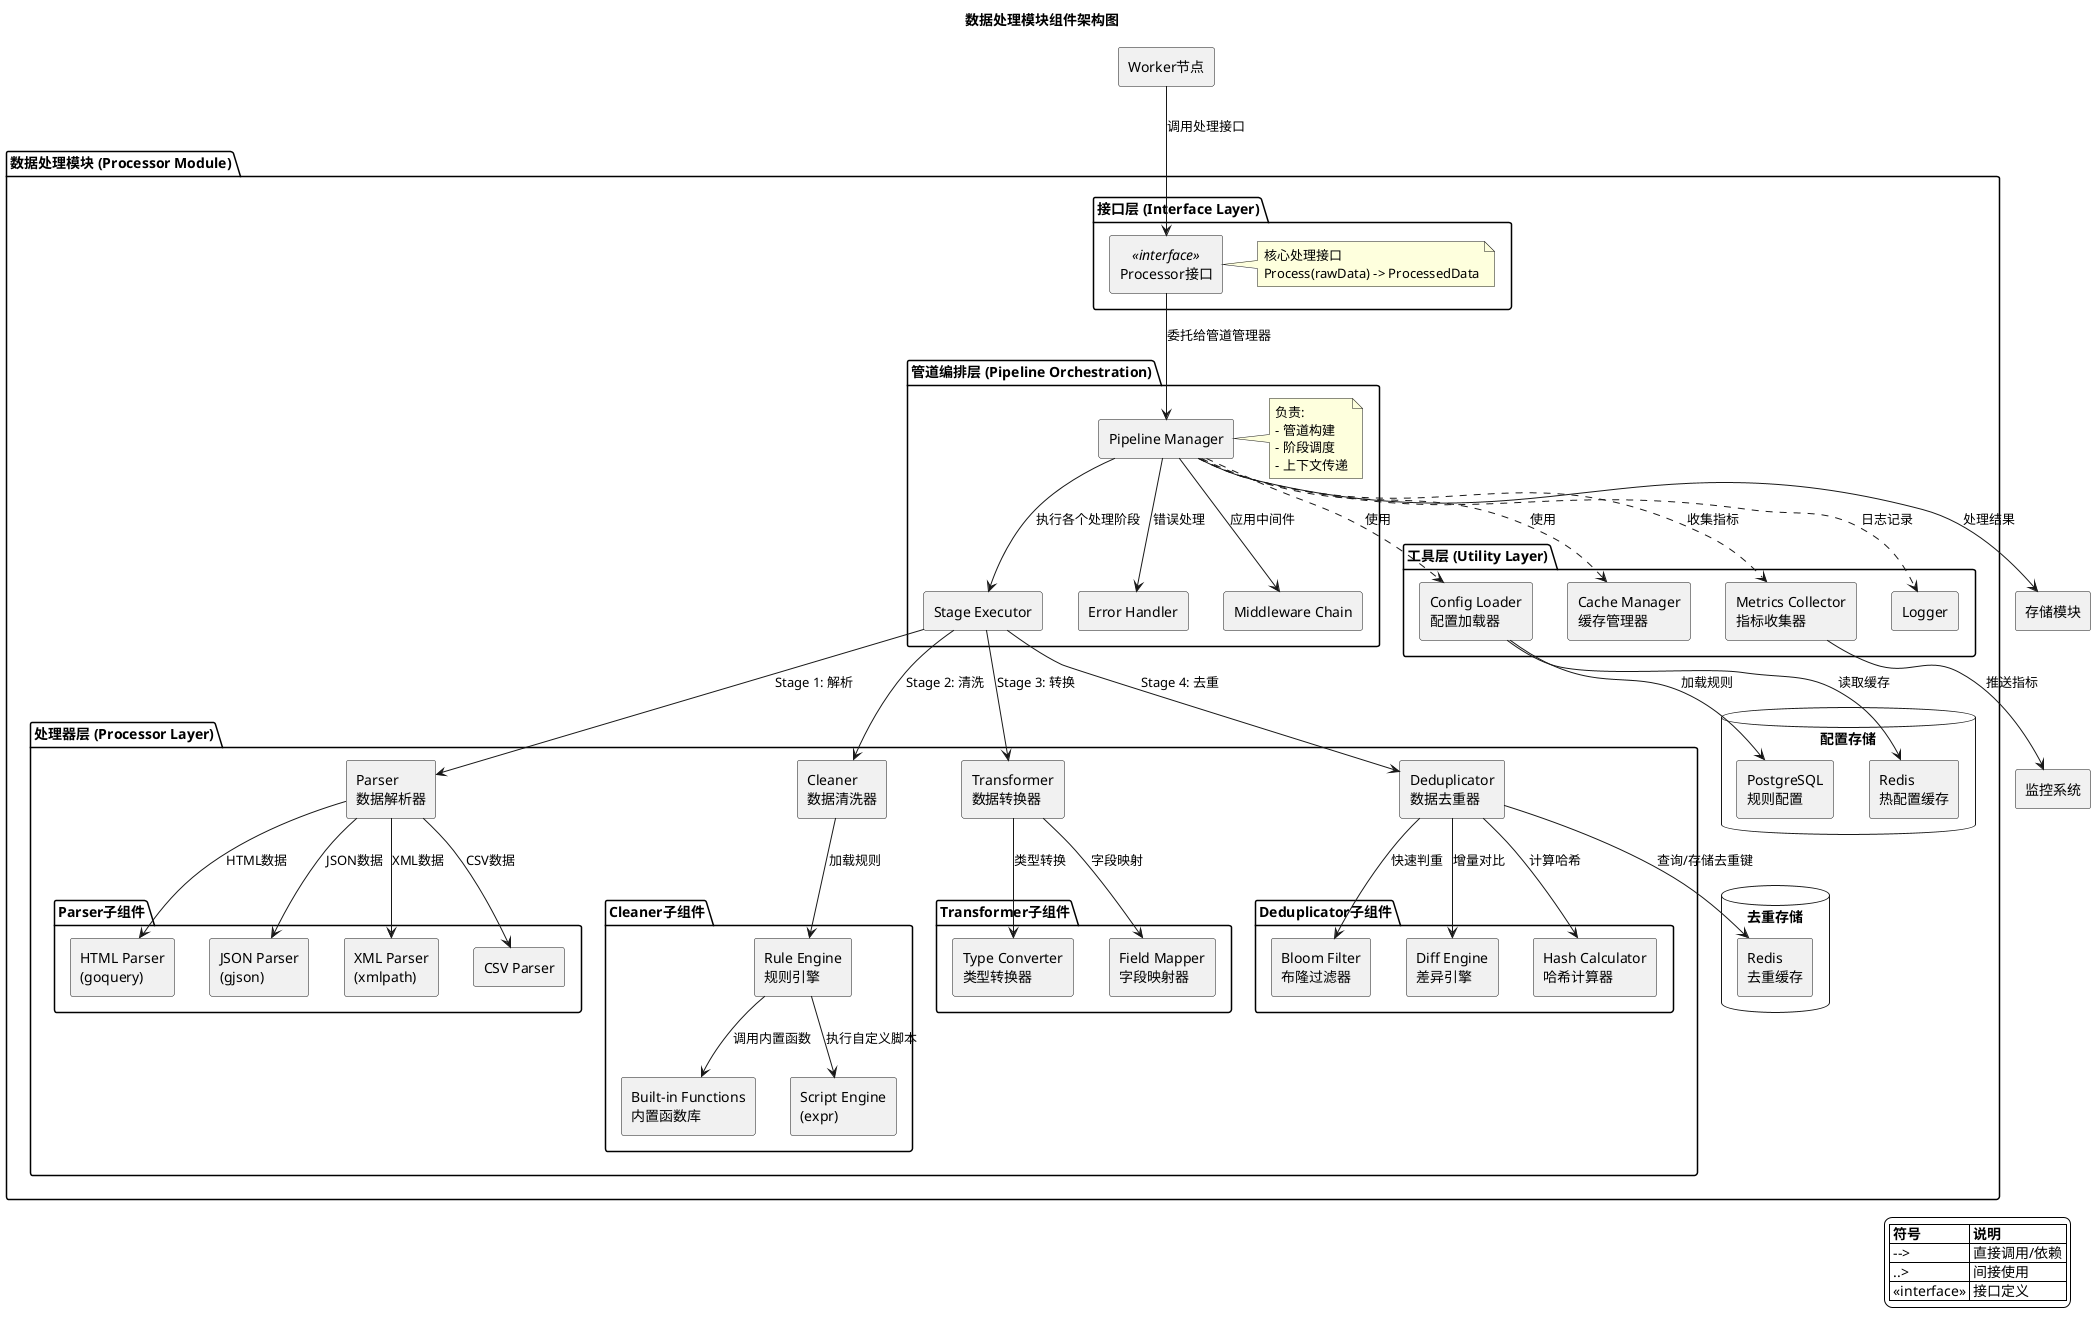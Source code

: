 @startuml
skinparam backgroundColor white
skinparam componentStyle rectangle
skinparam shadowing false
skinparam defaultFontName Arial

title 数据处理模块组件架构图

package "数据处理模块 (Processor Module)" {

    ' 接口层
    package "接口层 (Interface Layer)" {
        [Processor接口] <<interface>> as ProcessorIface
        note right of ProcessorIface
          核心处理接口
          Process(rawData) -> ProcessedData
        end note
    }

    ' 管道编排层
    package "管道编排层 (Pipeline Orchestration)" {
        [Pipeline Manager] as PipelineMgr
        [Stage Executor] as StageExec
        [Error Handler] as ErrorHandler
        [Middleware Chain] as Middleware

        note right of PipelineMgr
          负责:
          - 管道构建
          - 阶段调度
          - 上下文传递
        end note
    }

    ' 处理器层
    package "处理器层 (Processor Layer)" {
        [Parser\n数据解析器] as Parser
        [Cleaner\n数据清洗器] as Cleaner
        [Transformer\n数据转换器] as Transformer
        [Deduplicator\n数据去重器] as Deduplicator

        ' Parser子组件
        package "Parser子组件" {
            [HTML Parser\n(goquery)] as HTMLParser
            [JSON Parser\n(gjson)] as JSONParser
            [XML Parser\n(xmlpath)] as XMLParser
            [CSV Parser] as CSVParser
        }

        ' Cleaner子组件
        package "Cleaner子组件" {
            [Rule Engine\n规则引擎] as RuleEngine
            [Built-in Functions\n内置函数库] as BuiltinFuncs
            [Script Engine\n(expr)] as ScriptEngine
        }

        ' Transformer子组件
        package "Transformer子组件" {
            [Field Mapper\n字段映射器] as FieldMapper
            [Type Converter\n类型转换器] as TypeConverter
        }

        ' Deduplicator子组件
        package "Deduplicator子组件" {
            [Hash Calculator\n哈希计算器] as HashCalc
            [Bloom Filter\n布隆过滤器] as BloomFilter
            [Diff Engine\n差异引擎] as DiffEngine
        }
    }

    ' 工具层
    package "工具层 (Utility Layer)" {
        [Config Loader\n配置加载器] as ConfigLoader
        [Cache Manager\n缓存管理器] as CacheManager
        [Metrics Collector\n指标收集器] as MetricsCollector
        [Logger] as Logger
    }

    ' 数据存储
    database "配置存储" {
        [PostgreSQL\n规则配置] as PG
        [Redis\n热配置缓存] as RedisConfig
    }

    database "去重存储" {
        [Redis\n去重缓存] as RedisDedup
    }
}

' 外部系统
component "Worker节点" as Worker
component "存储模块" as Storage
component "监控系统" as Monitor

' 关系连接 - 接口层
Worker --> ProcessorIface : 调用处理接口
ProcessorIface --> PipelineMgr : 委托给管道管理器

' 关系连接 - 管道编排层
PipelineMgr --> StageExec : 执行各个处理阶段
PipelineMgr --> Middleware : 应用中间件
PipelineMgr --> ErrorHandler : 错误处理
StageExec --> Parser : Stage 1: 解析
StageExec --> Cleaner : Stage 2: 清洗
StageExec --> Transformer : Stage 3: 转换
StageExec --> Deduplicator : Stage 4: 去重

' 关系连接 - Parser
Parser --> HTMLParser : HTML数据
Parser --> JSONParser : JSON数据
Parser --> XMLParser : XML数据
Parser --> CSVParser : CSV数据

' 关系连接 - Cleaner
Cleaner --> RuleEngine : 加载规则
RuleEngine --> BuiltinFuncs : 调用内置函数
RuleEngine --> ScriptEngine : 执行自定义脚本

' 关系连接 - Transformer
Transformer --> FieldMapper : 字段映射
Transformer --> TypeConverter : 类型转换

' 关系连接 - Deduplicator
Deduplicator --> HashCalc : 计算哈希
Deduplicator --> BloomFilter : 快速判重
Deduplicator --> DiffEngine : 增量对比
Deduplicator --> RedisDedup : 查询/存储去重键

' 关系连接 - 工具层
PipelineMgr ..> ConfigLoader : 使用
ConfigLoader --> PG : 加载规则
ConfigLoader --> RedisConfig : 读取缓存
PipelineMgr ..> CacheManager : 使用
PipelineMgr ..> Logger : 日志记录
PipelineMgr ..> MetricsCollector : 收集指标

' 输出
PipelineMgr --> Storage : 处理结果
MetricsCollector --> Monitor : 推送指标

' 图例
legend right
  |= 符号 |= 说明 |
  | --> | 直接调用/依赖 |
  | ..> | 间接使用 |
  | <<interface>> | 接口定义 |
endlegend

@enduml
